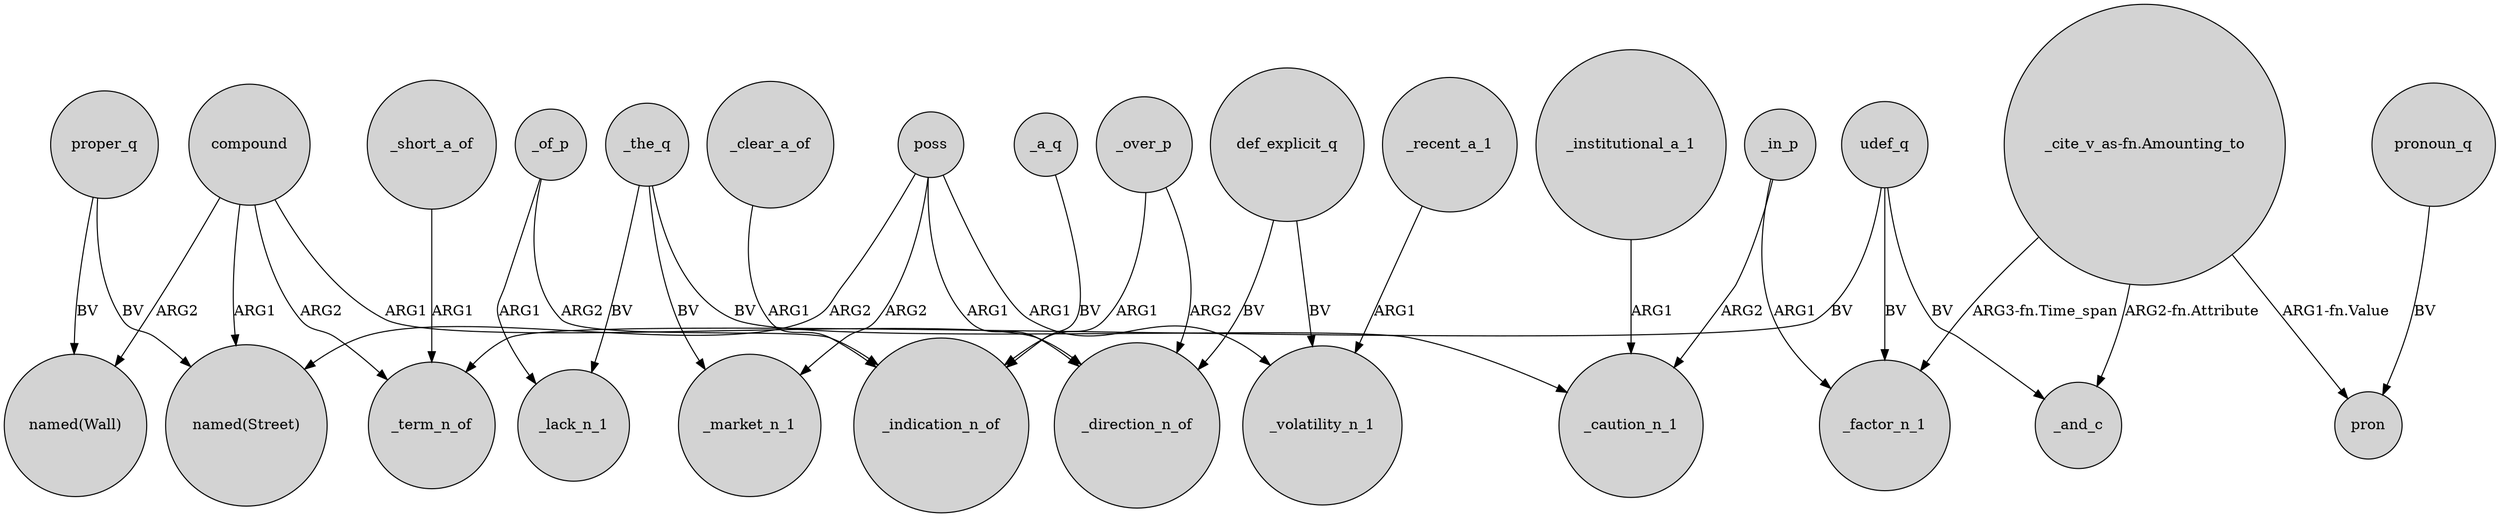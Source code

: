 digraph {
	node [shape=circle style=filled]
	udef_q -> _term_n_of [label=BV]
	_the_q -> _lack_n_1 [label=BV]
	"_cite_v_as-fn.Amounting_to" -> _factor_n_1 [label="ARG3-fn.Time_span"]
	compound -> _term_n_of [label=ARG2]
	_institutional_a_1 -> _caution_n_1 [label=ARG1]
	_the_q -> _caution_n_1 [label=BV]
	_clear_a_of -> _indication_n_of [label=ARG1]
	_a_q -> _indication_n_of [label=BV]
	"_cite_v_as-fn.Amounting_to" -> _and_c [label="ARG2-fn.Attribute"]
	_of_p -> _lack_n_1 [label=ARG1]
	udef_q -> _and_c [label=BV]
	_the_q -> _market_n_1 [label=BV]
	pronoun_q -> pron [label=BV]
	compound -> "named(Wall)" [label=ARG2]
	def_explicit_q -> _direction_n_of [label=BV]
	compound -> _direction_n_of [label=ARG1]
	compound -> "named(Street)" [label=ARG1]
	_over_p -> _direction_n_of [label=ARG2]
	udef_q -> _factor_n_1 [label=BV]
	poss -> "named(Street)" [label=ARG2]
	_in_p -> _factor_n_1 [label=ARG1]
	_in_p -> _caution_n_1 [label=ARG2]
	def_explicit_q -> _volatility_n_1 [label=BV]
	_short_a_of -> _term_n_of [label=ARG1]
	"_cite_v_as-fn.Amounting_to" -> pron [label="ARG1-fn.Value"]
	poss -> _direction_n_of [label=ARG1]
	proper_q -> "named(Wall)" [label=BV]
	_of_p -> _indication_n_of [label=ARG2]
	proper_q -> "named(Street)" [label=BV]
	_over_p -> _indication_n_of [label=ARG1]
	poss -> _market_n_1 [label=ARG2]
	_recent_a_1 -> _volatility_n_1 [label=ARG1]
	poss -> _volatility_n_1 [label=ARG1]
}
